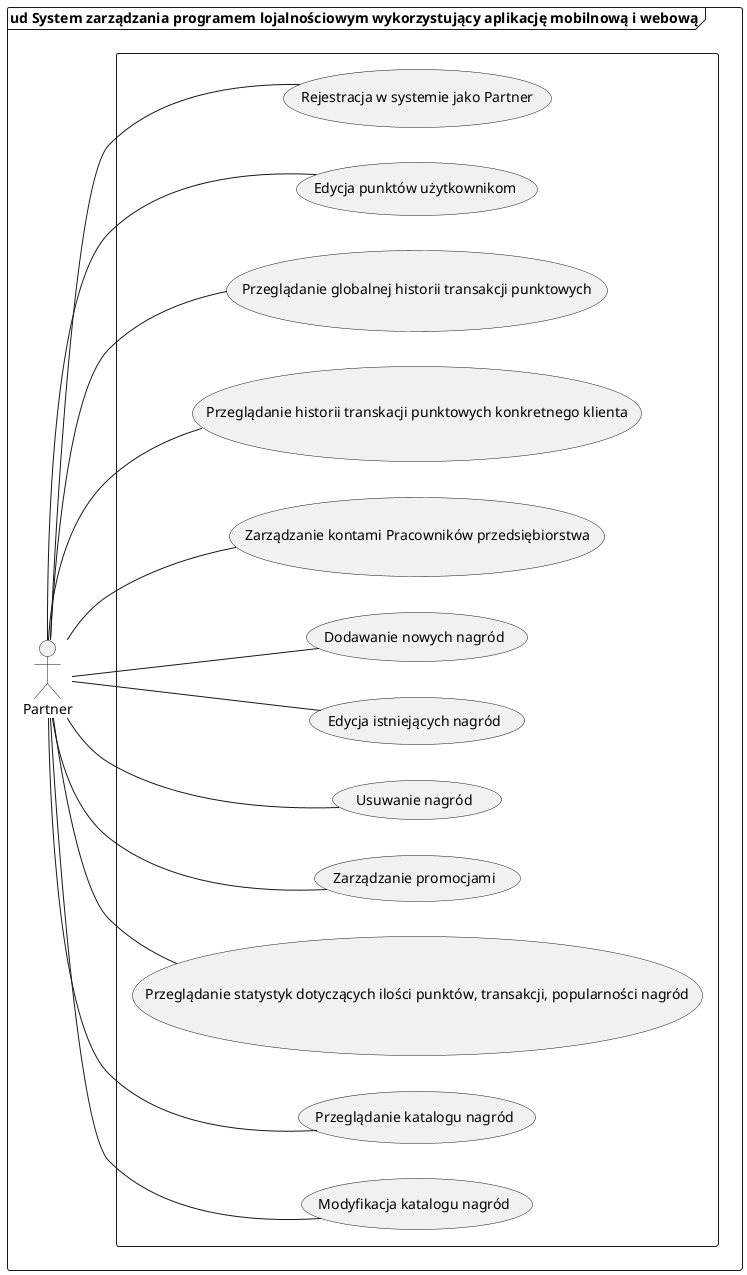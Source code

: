 @startuml

left to right direction

frame "ud System zarządzania programem lojalnościowym wykorzystujący aplikację mobilnową i webową" {
Partner as p

rectangle {

  usecase (Rejestracja w systemie jako Partner)
  usecase (Edycja punktów użytkownikom)
  usecase (Przeglądanie globalnej historii transakcji punktowych)
  usecase (Przeglądanie historii transkacji punktowych konkretnego klienta)
  usecase (Zarządzanie kontami Pracowników przedsiębiorstwa)
  usecase (Dodawanie nowych nagród)
  usecase (Edycja istniejących nagród)
  usecase (Usuwanie nagród)
  usecase (Zarządzanie promocjami)
  usecase (Przeglądanie statystyk dotyczących ilości punktów, transakcji, popularności nagród)
  usecase (Przeglądanie katalogu nagród)
  usecase (Modyfikacja katalogu nagród)
}




p -- (Rejestracja w systemie jako Partner)
p -- (Edycja punktów użytkownikom)
p -- (Przeglądanie globalnej historii transakcji punktowych)
p -- (Przeglądanie historii transkacji punktowych konkretnego klienta)
p -- (Zarządzanie kontami Pracowników przedsiębiorstwa)
p -- (Dodawanie nowych nagród)
p -- (Edycja istniejących nagród)
p -- (Usuwanie nagród)
p -- (Zarządzanie promocjami)
p -- (Przeglądanie statystyk dotyczących ilości punktów, transakcji, popularności nagród)
p -- (Przeglądanie katalogu nagród)
p -- (Modyfikacja katalogu nagród)
}
@endluml
